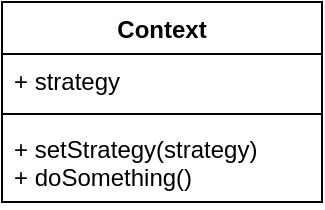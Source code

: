 <mxfile version="24.4.4" type="github">
  <diagram name="第 1 页" id="QBMNA9uGJ03YhTUgKhHr">
    <mxGraphModel dx="1434" dy="772" grid="1" gridSize="10" guides="1" tooltips="1" connect="1" arrows="1" fold="1" page="1" pageScale="1" pageWidth="827" pageHeight="1169" math="0" shadow="0">
      <root>
        <mxCell id="0" />
        <mxCell id="1" parent="0" />
        <mxCell id="qmGw7dkvHfkvTGYTSxJt-1" value="Context" style="swimlane;fontStyle=1;align=center;verticalAlign=top;childLayout=stackLayout;horizontal=1;startSize=26;horizontalStack=0;resizeParent=1;resizeParentMax=0;resizeLast=0;collapsible=1;marginBottom=0;whiteSpace=wrap;html=1;" vertex="1" parent="1">
          <mxGeometry x="160" y="80" width="160" height="100" as="geometry" />
        </mxCell>
        <mxCell id="qmGw7dkvHfkvTGYTSxJt-2" value="+ strategy" style="text;strokeColor=none;fillColor=none;align=left;verticalAlign=top;spacingLeft=4;spacingRight=4;overflow=hidden;rotatable=0;points=[[0,0.5],[1,0.5]];portConstraint=eastwest;whiteSpace=wrap;html=1;" vertex="1" parent="qmGw7dkvHfkvTGYTSxJt-1">
          <mxGeometry y="26" width="160" height="26" as="geometry" />
        </mxCell>
        <mxCell id="qmGw7dkvHfkvTGYTSxJt-3" value="" style="line;strokeWidth=1;fillColor=none;align=left;verticalAlign=middle;spacingTop=-1;spacingLeft=3;spacingRight=3;rotatable=0;labelPosition=right;points=[];portConstraint=eastwest;strokeColor=inherit;" vertex="1" parent="qmGw7dkvHfkvTGYTSxJt-1">
          <mxGeometry y="52" width="160" height="8" as="geometry" />
        </mxCell>
        <mxCell id="qmGw7dkvHfkvTGYTSxJt-4" value="+ setStrategy(strategy)&lt;div&gt;+ doSomething()&lt;/div&gt;" style="text;strokeColor=none;fillColor=none;align=left;verticalAlign=top;spacingLeft=4;spacingRight=4;overflow=hidden;rotatable=0;points=[[0,0.5],[1,0.5]];portConstraint=eastwest;whiteSpace=wrap;html=1;" vertex="1" parent="qmGw7dkvHfkvTGYTSxJt-1">
          <mxGeometry y="60" width="160" height="40" as="geometry" />
        </mxCell>
      </root>
    </mxGraphModel>
  </diagram>
</mxfile>
